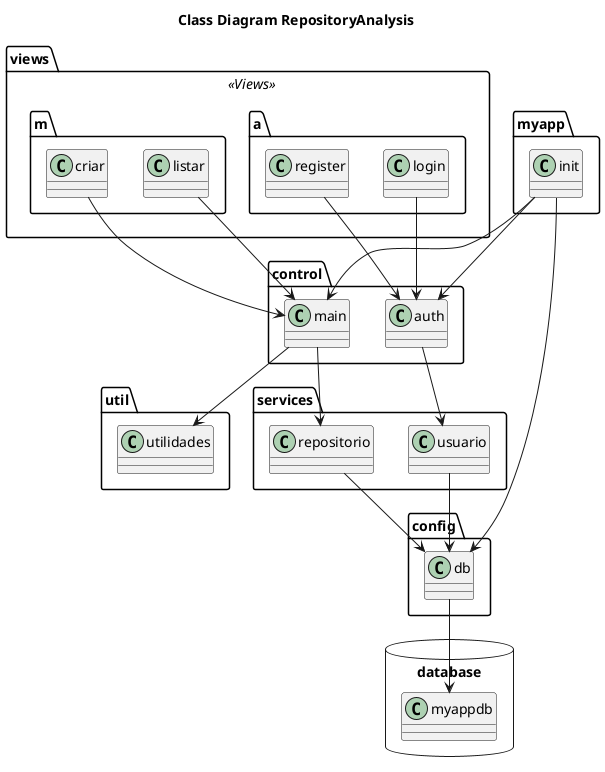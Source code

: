 @startuml

title Class Diagram RepositoryAnalysis

package myapp <<Folder>> {
  class init
}

package control <<Folder>> {
  class main
  class auth
}

package util <<Folder>> {
  class utilidades
}

package services <<Folder>> {
  class repositorio
  class usuario
}

package config <<Folder>> {
  class db
}

package database <<Database>> {
  class myappdb
}

package views <<Views>> {
  package m <<Folder>> {
    class listar
    class criar
  }

  package a <<Folder>> {
    class login
    class register
  }

}

init --> db
init --> main
init --> auth
db --> myappdb
main --> repositorio
repositorio --> db
main --> utilidades
auth --> usuario
usuario --> db
listar --> main 
criar --> main
login --> auth 
register --> auth

@enduml